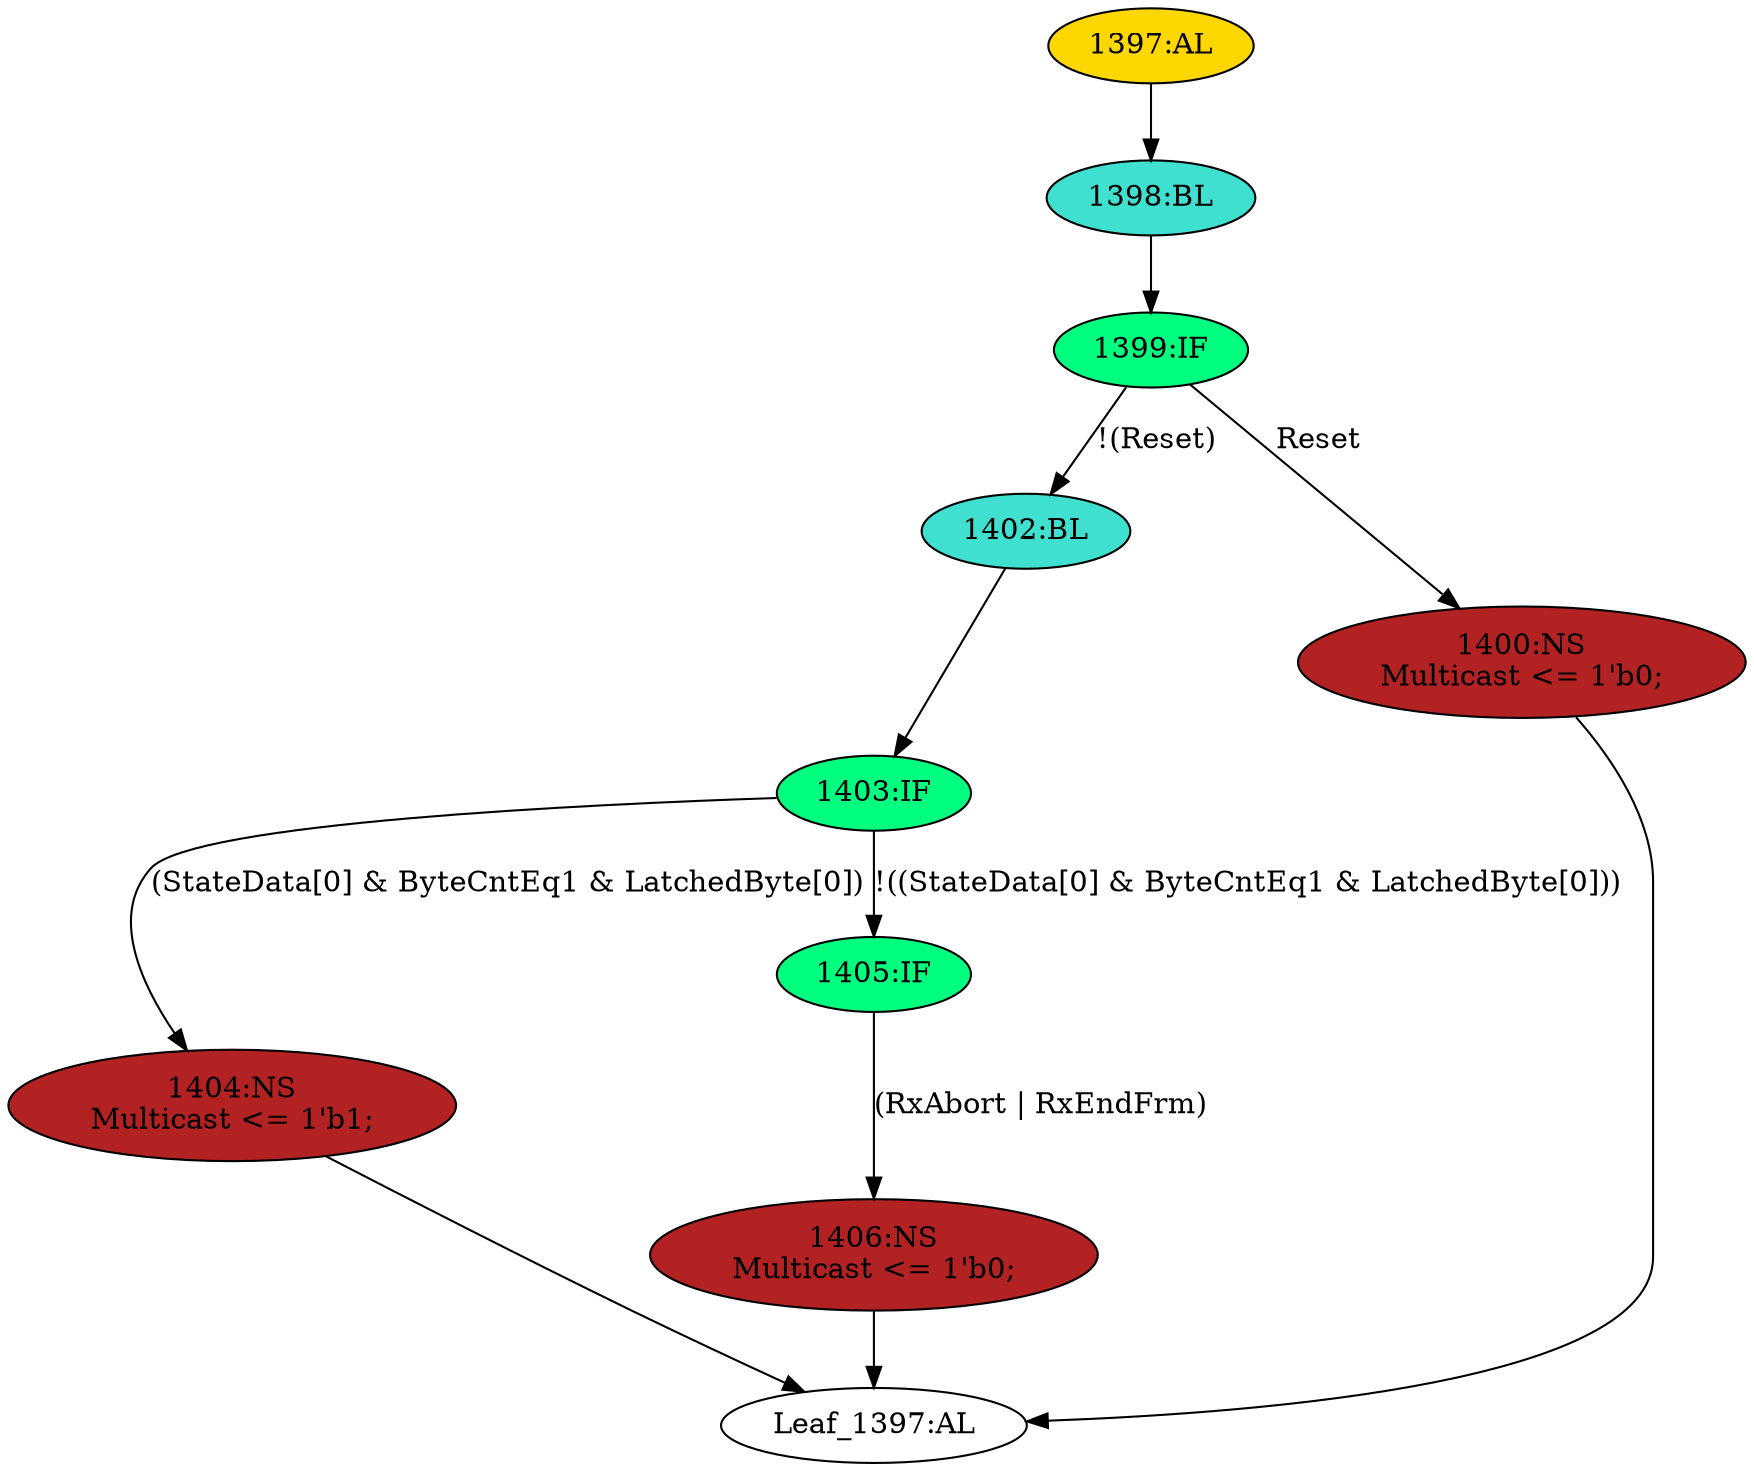 strict digraph "" {
	node [label="\N"];
	"1406:NS"	 [ast="<pyverilog.vparser.ast.NonblockingSubstitution object at 0x7fb43032c350>",
		fillcolor=firebrick,
		label="1406:NS
Multicast <= 1'b0;",
		statements="[<pyverilog.vparser.ast.NonblockingSubstitution object at 0x7fb43032c350>]",
		style=filled,
		typ=NonblockingSubstitution];
	"Leaf_1397:AL"	 [def_var="['Multicast']",
		label="Leaf_1397:AL"];
	"1406:NS" -> "Leaf_1397:AL"	 [cond="[]",
		lineno=None];
	"1402:BL"	 [ast="<pyverilog.vparser.ast.Block object at 0x7fb430335350>",
		fillcolor=turquoise,
		label="1402:BL",
		statements="[]",
		style=filled,
		typ=Block];
	"1403:IF"	 [ast="<pyverilog.vparser.ast.IfStatement object at 0x7fb4303352d0>",
		fillcolor=springgreen,
		label="1403:IF",
		statements="[]",
		style=filled,
		typ=IfStatement];
	"1402:BL" -> "1403:IF"	 [cond="[]",
		lineno=None];
	"1400:NS"	 [ast="<pyverilog.vparser.ast.NonblockingSubstitution object at 0x7fb43032a310>",
		fillcolor=firebrick,
		label="1400:NS
Multicast <= 1'b0;",
		statements="[<pyverilog.vparser.ast.NonblockingSubstitution object at 0x7fb43032a310>]",
		style=filled,
		typ=NonblockingSubstitution];
	"1400:NS" -> "Leaf_1397:AL"	 [cond="[]",
		lineno=None];
	"1399:IF"	 [ast="<pyverilog.vparser.ast.IfStatement object at 0x7fb43032a450>",
		fillcolor=springgreen,
		label="1399:IF",
		statements="[]",
		style=filled,
		typ=IfStatement];
	"1399:IF" -> "1402:BL"	 [cond="['Reset']",
		label="!(Reset)",
		lineno=1399];
	"1399:IF" -> "1400:NS"	 [cond="['Reset']",
		label=Reset,
		lineno=1399];
	"1404:NS"	 [ast="<pyverilog.vparser.ast.NonblockingSubstitution object at 0x7fb430335090>",
		fillcolor=firebrick,
		label="1404:NS
Multicast <= 1'b1;",
		statements="[<pyverilog.vparser.ast.NonblockingSubstitution object at 0x7fb430335090>]",
		style=filled,
		typ=NonblockingSubstitution];
	"1403:IF" -> "1404:NS"	 [cond="['StateData', 'ByteCntEq1', 'LatchedByte']",
		label="(StateData[0] & ByteCntEq1 & LatchedByte[0])",
		lineno=1403];
	"1405:IF"	 [ast="<pyverilog.vparser.ast.IfStatement object at 0x7fb430335bd0>",
		fillcolor=springgreen,
		label="1405:IF",
		statements="[]",
		style=filled,
		typ=IfStatement];
	"1403:IF" -> "1405:IF"	 [cond="['StateData', 'ByteCntEq1', 'LatchedByte']",
		label="!((StateData[0] & ByteCntEq1 & LatchedByte[0]))",
		lineno=1403];
	"1397:AL"	 [ast="<pyverilog.vparser.ast.Always object at 0x7fb43032a4d0>",
		clk_sens=True,
		fillcolor=gold,
		label="1397:AL",
		sens="['MRxClk', 'Reset']",
		statements="[]",
		style=filled,
		typ=Always,
		use_var="['Reset', 'RxAbort', 'RxEndFrm', 'LatchedByte', 'ByteCntEq1', 'StateData']"];
	"1398:BL"	 [ast="<pyverilog.vparser.ast.Block object at 0x7fb43032a650>",
		fillcolor=turquoise,
		label="1398:BL",
		statements="[]",
		style=filled,
		typ=Block];
	"1397:AL" -> "1398:BL"	 [cond="[]",
		lineno=None];
	"1404:NS" -> "Leaf_1397:AL"	 [cond="[]",
		lineno=None];
	"1398:BL" -> "1399:IF"	 [cond="[]",
		lineno=None];
	"1405:IF" -> "1406:NS"	 [cond="['RxAbort', 'RxEndFrm']",
		label="(RxAbort | RxEndFrm)",
		lineno=1405];
}
